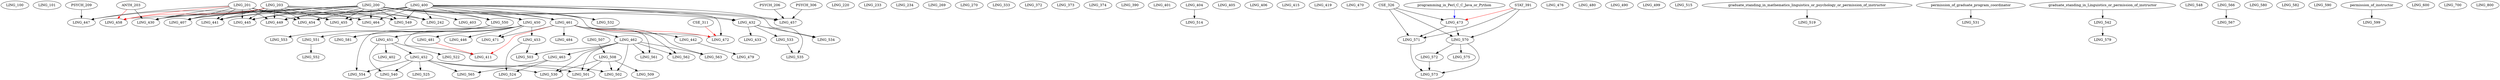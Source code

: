 digraph G {
    LING_100;
    LING_101;
    LING_200;
    LING_201;
    LING_203;
    LING_220;
    LING_233;
    LING_234;
    edge [color=black];
    LING_200 -> LING_242;
    LING_201 -> LING_242;
    LING_203 -> LING_242;
    LING_400 -> LING_242;
    LING_269;
    LING_270;
    LING_333;
    LING_372;
    LING_373;
    LING_374;
    LING_390;
    LING_400;
    LING_401;
    edge [color=black];
    LING_451 -> LING_402;
    edge [color=black];
    LING_200 -> LING_403;
    LING_404;
    LING_405;
    LING_406;
    edge [color=black];
    LING_200 -> LING_407;
    LING_201 -> LING_407;
    LING_203 -> LING_407;
    LING_400 -> LING_407;
    edge [color=black];
    LING_450 -> LING_411;
    edge [color=red];
    LING_461 -> LING_411;
    LING_481 -> LING_411;
    LING_415;
    LING_419;
    edge [color=black];
    ANTH_203 -> LING_430;
    LING_200 -> LING_430;
    LING_201 -> LING_430;
    LING_203 -> LING_430;
    LING_400 -> LING_430;
    edge [color=black];
    LING_200 -> LING_432;
    LING_400 -> LING_432;
    edge [color=black];
    LING_432 -> LING_433;
    edge [color=black];
    LING_200 -> LING_441;
    LING_201 -> LING_441;
    LING_203 -> LING_441;
    LING_400 -> LING_441;
    edge [color=black];
    LING_461 -> LING_442;
    edge [color=black];
    LING_200 -> LING_445;
    LING_201 -> LING_445;
    LING_203 -> LING_445;
    LING_400 -> LING_445;
    edge [color=black];
    LING_450 -> LING_446;
    edge [color=black];
    PSYCH_209 -> LING_447;
    LING_200 -> LING_447;
    LING_201 -> LING_447;
    edge [color=black];
    LING_200 -> LING_449;
    LING_201 -> LING_449;
    LING_203 -> LING_449;
    LING_400 -> LING_449;
    edge [color=black];
    LING_200 -> LING_450;
    LING_400 -> LING_450;
    edge [color=black];
    LING_450 -> LING_451;
    edge [color=black];
    LING_451 -> LING_452;
    edge [color=black];
    LING_450 -> LING_453;
    edge [color=black];
    LING_200 -> LING_454;
    LING_201 -> LING_454;
    LING_203 -> LING_454;
    LING_400 -> LING_454;
    edge [color=black];
    LING_200 -> LING_455;
    LING_201 -> LING_455;
    LING_203 -> LING_455;
    LING_400 -> LING_455;
    edge [color=black];
    PSYCH_206 -> LING_457;
    PSYCH_306 -> LING_457;
    LING_200 -> LING_457;
    LING_400 -> LING_457;
    edge [color=black];
    LING_200 -> LING_458;
    edge [color=red];
    LING_201 -> LING_458;
    LING_203 -> LING_458;
    ANTH_203 -> LING_458;
    edge [color=black];
    LING_200 -> LING_461;
    LING_400 -> LING_461;
    edge [color=black];
    LING_461 -> LING_462;
    edge [color=black];
    LING_462 -> LING_463;
    edge [color=black];
    LING_200 -> LING_464;
    LING_201 -> LING_464;
    LING_203 -> LING_464;
    LING_400 -> LING_464;
    LING_470;
    edge [color=black];
    LING_450 -> LING_471;
    LING_461 -> LING_471;
    edge [color=black];
    LING_200 -> LING_472;
    LING_400 -> LING_472;
    edge [color=red];
    LING_461 -> LING_472;
    CSE_311 -> LING_472;
    edge [color=black];
    CSE_326 -> LING_473;
    edge [color=red];
    STAT_391 -> LING_473;
    edge [color=blue];
    programming_in_Perl_C_C_Java_or_Python -> LING_473;
    LING_476;
    edge [color=black];
    LING_442 -> LING_479;
    LING_480;
    edge [color=black];
    LING_450 -> LING_481;
    edge [color=black];
    LING_461 -> LING_484;
    LING_490;
    LING_499;
    edge [color=black];
    LING_452 -> LING_501;
    LING_462 -> LING_501;
    LING_508 -> LING_501;
    edge [color=black];
    LING_452 -> LING_502;
    LING_462 -> LING_502;
    LING_508 -> LING_502;
    edge [color=black];
    LING_453 -> LING_503;
    LING_462 -> LING_503;
    LING_507;
    edge [color=black];
    LING_507 -> LING_508;
    edge [color=black];
    LING_508 -> LING_509;
    edge [color=black];
    LING_404 -> LING_514;
    LING_515;
    edge [color=black];
    graduate_standing_in_mathematics_linguistics_or_psychology_or_permission_of_instructor -> LING_519;
    edge [color=black];
    LING_451 -> LING_522;
    edge [color=black];
    LING_453 -> LING_524;
    LING_463 -> LING_524;
    edge [color=black];
    LING_452 -> LING_525;
    edge [color=black];
    LING_452 -> LING_530;
    LING_462 -> LING_530;
    LING_508 -> LING_530;
    edge [color=black];
    permission_of_graduate_program_coordinator -> LING_531;
    edge [color=black];
    LING_200 -> LING_532;
    LING_400 -> LING_532;
    edge [color=black];
    LING_432 -> LING_533;
    edge [color=black];
    LING_400 -> LING_534;
    LING_432 -> LING_534;
    edge [color=black];
    LING_432 -> LING_535;
    LING_533 -> LING_535;
    edge [color=black];
    LING_451 -> LING_540;
    LING_452 -> LING_540;
    edge [color=black];
    graduate_standing_in_Linguistics_or_permission_of_instructor -> LING_542;
    LING_548;
    edge [color=black];
    LING_200 -> LING_549;
    LING_201 -> LING_549;
    LING_203 -> LING_549;
    LING_400 -> LING_549;
    edge [color=black];
    LING_200 -> LING_550;
    LING_400 -> LING_550;
    edge [color=black];
    LING_550 -> LING_551;
    edge [color=black];
    LING_551 -> LING_552;
    edge [color=black];
    LING_550 -> LING_553;
    edge [color=black];
    LING_450 -> LING_554;
    LING_452 -> LING_554;
    edge [color=black];
    LING_461 -> LING_561;
    LING_462 -> LING_561;
    edge [color=black];
    LING_461 -> LING_562;
    LING_462 -> LING_562;
    edge [color=black];
    LING_461 -> LING_563;
    LING_462 -> LING_563;
    edge [color=black];
    LING_452 -> LING_565;
    LING_463 -> LING_565;
    LING_566;
    edge [color=black];
    LING_566 -> LING_567;
    edge [color=black];
    CSE_326 -> LING_570;
    STAT_391 -> LING_570;
    LING_473 -> LING_570;
    edge [color=black];
    CSE_326 -> LING_571;
    STAT_391 -> LING_571;
    LING_473 -> LING_571;
    edge [color=black];
    LING_570 -> LING_572;
    edge [color=black];
    LING_570 -> LING_573;
    LING_571 -> LING_573;
    LING_572 -> LING_573;
    edge [color=black];
    LING_570 -> LING_575;
    edge [color=black];
    LING_542 -> LING_579;
    LING_580;
    edge [color=black];
    LING_450 -> LING_581;
    LING_550 -> LING_581;
    LING_582;
    LING_590;
    edge [color=black];
    permission_of_instructor -> LING_599;
    LING_600;
    LING_700;
    LING_800;
}
